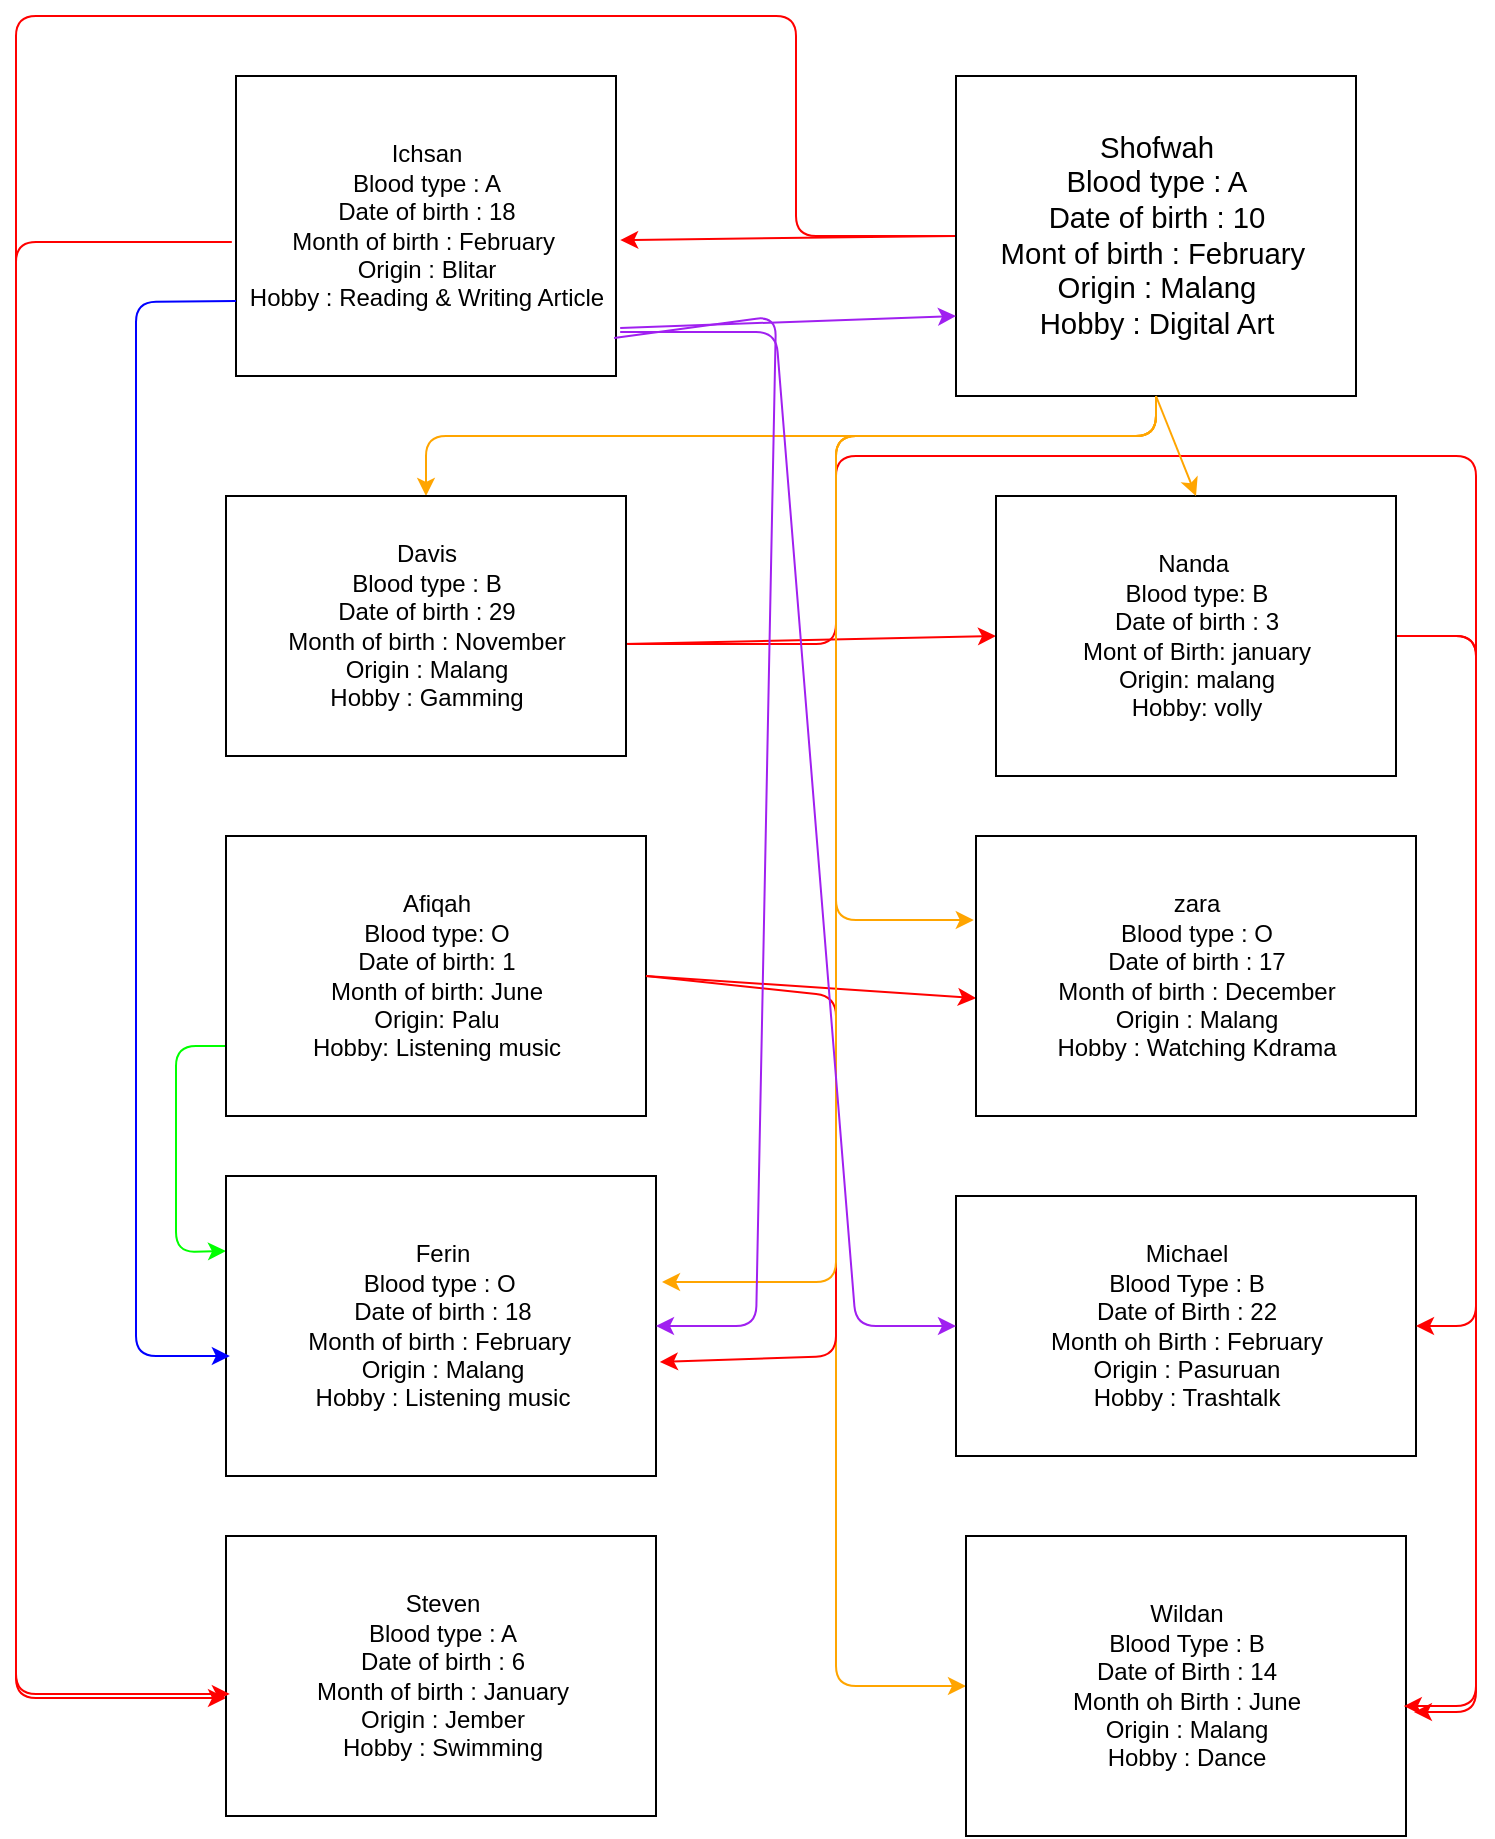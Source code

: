 <mxfile version="13.9.9" type="device"><diagram id="d0_2mcbo2v4_iW6abkWa" name="Page-1"><mxGraphModel dx="2374" dy="1231" grid="1" gridSize="10" guides="1" tooltips="1" connect="1" arrows="1" fold="1" page="1" pageScale="1" pageWidth="850" pageHeight="1100" math="0" shadow="0"><root><mxCell id="0"/><mxCell id="1" parent="0"/><mxCell id="ihWszpPuqQnWvmLyCC3w-1" value="" style="endArrow=classic;html=1;fillColor=#FF0000;strokeColor=#FFA500;exitX=0.5;exitY=1;exitDx=0;exitDy=0;entryX=0.5;entryY=0;entryDx=0;entryDy=0;" edge="1" parent="1" source="ihWszpPuqQnWvmLyCC3w-26" target="ihWszpPuqQnWvmLyCC3w-27"><mxGeometry width="50" height="50" relative="1" as="geometry"><mxPoint x="130" y="320" as="sourcePoint"/><mxPoint x="260" y="380" as="targetPoint"/><Array as="points"><mxPoint x="1080" y="250"/><mxPoint x="715" y="250"/></Array></mxGeometry></mxCell><mxCell id="ihWszpPuqQnWvmLyCC3w-2" value="" style="endArrow=classic;html=1;fillColor=#FF0000;strokeColor=#FF0000;exitX=-0.011;exitY=0.553;exitDx=0;exitDy=0;exitPerimeter=0;entryX=0;entryY=0.579;entryDx=0;entryDy=0;entryPerimeter=0;" edge="1" parent="1" source="ihWszpPuqQnWvmLyCC3w-6" target="ihWszpPuqQnWvmLyCC3w-15"><mxGeometry width="50" height="50" relative="1" as="geometry"><mxPoint x="240" y="220" as="sourcePoint"/><mxPoint x="370" y="280" as="targetPoint"/><Array as="points"><mxPoint x="510" y="153"/><mxPoint x="510" y="881"/></Array></mxGeometry></mxCell><mxCell id="ihWszpPuqQnWvmLyCC3w-3" value="" style="endArrow=classic;html=1;fillColor=#FF0000;strokeColor=#FFA500;entryX=0;entryY=0.5;entryDx=0;entryDy=0;exitX=0.5;exitY=1;exitDx=0;exitDy=0;" edge="1" parent="1" source="ihWszpPuqQnWvmLyCC3w-26" target="ihWszpPuqQnWvmLyCC3w-13"><mxGeometry width="50" height="50" relative="1" as="geometry"><mxPoint x="300" y="330" as="sourcePoint"/><mxPoint x="430" y="390" as="targetPoint"/><Array as="points"><mxPoint x="1080" y="250"/><mxPoint x="920" y="250"/><mxPoint x="920" y="875"/></Array></mxGeometry></mxCell><mxCell id="ihWszpPuqQnWvmLyCC3w-5" value="" style="endArrow=classic;html=1;fillColor=#FF0000;strokeColor=#00FF00;exitX=0;exitY=0.75;exitDx=0;exitDy=0;entryX=0;entryY=0.25;entryDx=0;entryDy=0;" edge="1" parent="1" source="ihWszpPuqQnWvmLyCC3w-12" target="ihWszpPuqQnWvmLyCC3w-30"><mxGeometry width="50" height="50" relative="1" as="geometry"><mxPoint x="250" y="370" as="sourcePoint"/><mxPoint x="170" y="510" as="targetPoint"/><Array as="points"><mxPoint x="590" y="555"/><mxPoint x="590" y="658"/></Array></mxGeometry></mxCell><mxCell id="ihWszpPuqQnWvmLyCC3w-6" value="&lt;div&gt;Ichsan&lt;/div&gt;&lt;div&gt;Blood type : A&lt;/div&gt;&lt;div&gt;Date of birth : 18&lt;/div&gt;&lt;div&gt;Month of birth : February&amp;nbsp;&lt;/div&gt;&lt;div&gt;Origin : Blitar&lt;/div&gt;&lt;div&gt;Hobby : Reading &amp;amp; Writing Article&lt;/div&gt;" style="html=1;dashed=0;whitespace=wrap;" vertex="1" parent="1"><mxGeometry x="620" y="70" width="190" height="150" as="geometry"/></mxCell><mxCell id="ihWszpPuqQnWvmLyCC3w-7" value="&lt;div&gt;&lt;font face=&quot;calibri, sans-serif&quot;&gt;&lt;span style=&quot;font-size: 14.667px&quot;&gt;Shofwah&lt;/span&gt;&lt;/font&gt;&lt;/div&gt;&lt;div&gt;&lt;font face=&quot;calibri, sans-serif&quot;&gt;&lt;span style=&quot;font-size: 14.667px&quot;&gt;Blood type : A&lt;/span&gt;&lt;/font&gt;&lt;/div&gt;&lt;div&gt;&lt;font face=&quot;calibri, sans-serif&quot;&gt;&lt;span style=&quot;font-size: 14.667px&quot;&gt;Date of birth : 10&lt;/span&gt;&lt;/font&gt;&lt;/div&gt;&lt;div&gt;&lt;font face=&quot;calibri, sans-serif&quot;&gt;&lt;span style=&quot;font-size: 14.667px&quot;&gt;Mont of birth : February&amp;nbsp;&lt;/span&gt;&lt;/font&gt;&lt;/div&gt;&lt;div&gt;&lt;font face=&quot;calibri, sans-serif&quot;&gt;&lt;span style=&quot;font-size: 14.667px&quot;&gt;Origin : Malang&lt;/span&gt;&lt;/font&gt;&lt;/div&gt;&lt;div&gt;&lt;font face=&quot;calibri, sans-serif&quot;&gt;&lt;span style=&quot;font-size: 14.667px&quot;&gt;Hobby : Digital Art&lt;/span&gt;&lt;/font&gt;&lt;/div&gt;" style="html=1;dashed=0;whitespace=wrap;" vertex="1" parent="1"><mxGeometry x="980" y="70" width="200" height="160" as="geometry"/></mxCell><mxCell id="ihWszpPuqQnWvmLyCC3w-8" value="&lt;div&gt;Davis&lt;/div&gt;&lt;div&gt;Blood type : B&lt;/div&gt;&lt;div&gt;Date of birth : 29&lt;/div&gt;&lt;div&gt;Month of birth : November&lt;/div&gt;&lt;div&gt;Origin : Malang&lt;/div&gt;&lt;div&gt;Hobby : Gamming&lt;/div&gt;" style="html=1;dashed=0;whitespace=wrap;" vertex="1" parent="1"><mxGeometry x="615" y="280" width="200" height="130" as="geometry"/></mxCell><mxCell id="ihWszpPuqQnWvmLyCC3w-9" value="&lt;div&gt;Ferin&lt;/div&gt;&lt;div&gt;Blood type : O&amp;nbsp;&lt;/div&gt;&lt;div&gt;Date of birth : 18&lt;/div&gt;&lt;div&gt;Month of birth : February&amp;nbsp;&lt;/div&gt;&lt;div&gt;Origin : Malang&lt;/div&gt;&lt;div&gt;Hobby : Listening music&lt;/div&gt;" style="html=1;dashed=0;whitespace=wrap;" vertex="1" parent="1"><mxGeometry x="615" y="620" width="215" height="150" as="geometry"/></mxCell><mxCell id="ihWszpPuqQnWvmLyCC3w-10" value="&lt;div&gt;Nanda&amp;nbsp;&lt;/div&gt;&lt;div&gt;Blood type: B&lt;/div&gt;&lt;div&gt;Date of birth : 3&lt;/div&gt;&lt;div&gt;Mont of Birth: january&lt;/div&gt;&lt;div&gt;Origin: malang&lt;/div&gt;&lt;div&gt;Hobby: volly&lt;/div&gt;" style="html=1;dashed=0;whitespace=wrap;" vertex="1" parent="1"><mxGeometry x="1000" y="280" width="200" height="140" as="geometry"/></mxCell><mxCell id="ihWszpPuqQnWvmLyCC3w-11" value="&lt;div&gt;zara&lt;/div&gt;&lt;div&gt;Blood type : O&lt;/div&gt;&lt;div&gt;Date of birth : 17&lt;/div&gt;&lt;div&gt;Month of birth : December&lt;/div&gt;&lt;div&gt;Origin : Malang&lt;/div&gt;&lt;div&gt;Hobby : Watching Kdrama&lt;/div&gt;" style="html=1;dashed=0;whitespace=wrap;" vertex="1" parent="1"><mxGeometry x="990" y="450" width="220" height="140" as="geometry"/></mxCell><mxCell id="ihWszpPuqQnWvmLyCC3w-12" value="&lt;div&gt;Afiqah&lt;/div&gt;&lt;div&gt;Blood type: O&lt;/div&gt;&lt;div&gt;Date of birth: 1&lt;/div&gt;&lt;div&gt;Month of birth: June&lt;/div&gt;&lt;div&gt;Origin: Palu&lt;/div&gt;&lt;div&gt;Hobby: Listening music&lt;/div&gt;" style="html=1;dashed=0;whitespace=wrap;" vertex="1" parent="1"><mxGeometry x="615" y="450" width="210" height="140" as="geometry"/></mxCell><mxCell id="ihWszpPuqQnWvmLyCC3w-13" value="&lt;div&gt;Wildan&lt;/div&gt;&lt;div&gt;Blood Type : B&lt;/div&gt;&lt;div&gt;Date of Birth : 14&lt;/div&gt;&lt;div&gt;Month oh Birth : June&lt;/div&gt;&lt;div&gt;Origin : Malang&lt;/div&gt;&lt;div&gt;Hobby : Dance&lt;/div&gt;" style="html=1;dashed=0;whitespace=wrap;" vertex="1" parent="1"><mxGeometry x="985" y="800" width="220" height="150" as="geometry"/></mxCell><mxCell id="ihWszpPuqQnWvmLyCC3w-14" value="&lt;div&gt;Michael&lt;/div&gt;&lt;div&gt;Blood Type : B&lt;/div&gt;&lt;div&gt;Date of Birth : 22&lt;/div&gt;&lt;div&gt;Month oh Birth : February&lt;/div&gt;&lt;div&gt;Origin : Pasuruan&lt;/div&gt;&lt;div&gt;Hobby : Trashtalk&lt;/div&gt;" style="html=1;dashed=0;whitespace=wrap;" vertex="1" parent="1"><mxGeometry x="980" y="630" width="230" height="130" as="geometry"/></mxCell><mxCell id="ihWszpPuqQnWvmLyCC3w-15" value="&lt;div&gt;Steven&lt;/div&gt;&lt;div&gt;Blood type : A&lt;/div&gt;&lt;div&gt;Date of birth : 6&lt;/div&gt;&lt;div&gt;Month of birth : January&lt;/div&gt;&lt;div&gt;Origin : Jember&lt;/div&gt;&lt;div&gt;Hobby : Swimming&lt;/div&gt;" style="html=1;dashed=0;whitespace=wrap;" vertex="1" parent="1"><mxGeometry x="615" y="800" width="215" height="140" as="geometry"/></mxCell><mxCell id="ihWszpPuqQnWvmLyCC3w-17" style="edgeStyle=orthogonalEdgeStyle;rounded=0;orthogonalLoop=1;jettySize=auto;html=1;exitX=0.5;exitY=1;exitDx=0;exitDy=0;strokeColor=#A020F0;fillColor=#FF0000;" edge="1" parent="1" source="ihWszpPuqQnWvmLyCC3w-7" target="ihWszpPuqQnWvmLyCC3w-7"><mxGeometry relative="1" as="geometry"/></mxCell><mxCell id="ihWszpPuqQnWvmLyCC3w-18" value="" style="endArrow=classic;html=1;fillColor=#FF0000;strokeColor=#FF0000;entryX=1.011;entryY=0.547;entryDx=0;entryDy=0;entryPerimeter=0;exitX=0;exitY=0.5;exitDx=0;exitDy=0;" edge="1" parent="1" source="ihWszpPuqQnWvmLyCC3w-7" target="ihWszpPuqQnWvmLyCC3w-6"><mxGeometry width="50" height="50" relative="1" as="geometry"><mxPoint x="250" y="230" as="sourcePoint"/><mxPoint x="380" y="290" as="targetPoint"/></mxGeometry></mxCell><mxCell id="ihWszpPuqQnWvmLyCC3w-19" value="" style="endArrow=classic;html=1;fillColor=#FF0000;strokeColor=#FF0000;entryX=0.009;entryY=0.564;entryDx=0;entryDy=0;entryPerimeter=0;" edge="1" parent="1" target="ihWszpPuqQnWvmLyCC3w-15"><mxGeometry width="50" height="50" relative="1" as="geometry"><mxPoint x="980" y="150" as="sourcePoint"/><mxPoint x="822.09" y="162.05" as="targetPoint"/><Array as="points"><mxPoint x="900" y="150"/><mxPoint x="900" y="40"/><mxPoint x="510" y="40"/><mxPoint x="510" y="879"/></Array></mxGeometry></mxCell><mxCell id="ihWszpPuqQnWvmLyCC3w-20" value="" style="endArrow=classic;html=1;fillColor=#FF0000;strokeColor=#FF0000;entryX=0;entryY=0.5;entryDx=0;entryDy=0;exitX=0.995;exitY=0.569;exitDx=0;exitDy=0;exitPerimeter=0;" edge="1" parent="1" source="ihWszpPuqQnWvmLyCC3w-8" target="ihWszpPuqQnWvmLyCC3w-10"><mxGeometry width="50" height="50" relative="1" as="geometry"><mxPoint x="990" y="160" as="sourcePoint"/><mxPoint x="822.09" y="162.05" as="targetPoint"/></mxGeometry></mxCell><mxCell id="ihWszpPuqQnWvmLyCC3w-21" value="" style="endArrow=classic;html=1;fillColor=#FF0000;strokeColor=#FF0000;entryX=0.995;entryY=0.567;entryDx=0;entryDy=0;entryPerimeter=0;exitX=1;exitY=0.5;exitDx=0;exitDy=0;" edge="1" parent="1" source="ihWszpPuqQnWvmLyCC3w-10" target="ihWszpPuqQnWvmLyCC3w-13"><mxGeometry width="50" height="50" relative="1" as="geometry"><mxPoint x="824" y="363.97" as="sourcePoint"/><mxPoint x="1010" y="360" as="targetPoint"/><Array as="points"><mxPoint x="1240" y="350"/><mxPoint x="1240" y="885"/></Array></mxGeometry></mxCell><mxCell id="ihWszpPuqQnWvmLyCC3w-22" value="" style="endArrow=classic;html=1;fillColor=#FF0000;strokeColor=#FF0000;entryX=1.018;entryY=0.587;entryDx=0;entryDy=0;exitX=1.005;exitY=0.569;exitDx=0;exitDy=0;exitPerimeter=0;entryPerimeter=0;" edge="1" parent="1" source="ihWszpPuqQnWvmLyCC3w-8" target="ihWszpPuqQnWvmLyCC3w-13"><mxGeometry width="50" height="50" relative="1" as="geometry"><mxPoint x="824" y="363.97" as="sourcePoint"/><mxPoint x="1010" y="360" as="targetPoint"/><Array as="points"><mxPoint x="920" y="354"/><mxPoint x="920" y="260"/><mxPoint x="1240" y="260"/><mxPoint x="1240" y="888"/></Array></mxGeometry></mxCell><mxCell id="ihWszpPuqQnWvmLyCC3w-23" value="" style="endArrow=classic;html=1;fillColor=#FF0000;strokeColor=#FF0000;entryX=1;entryY=0.5;entryDx=0;entryDy=0;exitX=1;exitY=0.5;exitDx=0;exitDy=0;" edge="1" parent="1" source="ihWszpPuqQnWvmLyCC3w-10" target="ihWszpPuqQnWvmLyCC3w-14"><mxGeometry width="50" height="50" relative="1" as="geometry"><mxPoint x="824" y="363.97" as="sourcePoint"/><mxPoint x="1010" y="360" as="targetPoint"/><Array as="points"><mxPoint x="1240" y="350"/><mxPoint x="1240" y="695"/></Array></mxGeometry></mxCell><mxCell id="ihWszpPuqQnWvmLyCC3w-24" value="" style="endArrow=classic;html=1;fillColor=#FF0000;strokeColor=#FF0000;entryX=0;entryY=0.579;entryDx=0;entryDy=0;entryPerimeter=0;exitX=1;exitY=0.5;exitDx=0;exitDy=0;" edge="1" parent="1" source="ihWszpPuqQnWvmLyCC3w-12" target="ihWszpPuqQnWvmLyCC3w-11"><mxGeometry width="50" height="50" relative="1" as="geometry"><mxPoint x="990" y="160" as="sourcePoint"/><mxPoint x="822.09" y="162.05" as="targetPoint"/></mxGeometry></mxCell><mxCell id="ihWszpPuqQnWvmLyCC3w-25" value="" style="endArrow=classic;html=1;fillColor=#FF0000;strokeColor=#FF0000;entryX=1.009;entryY=0.62;entryDx=0;entryDy=0;entryPerimeter=0;exitX=1;exitY=0.5;exitDx=0;exitDy=0;" edge="1" parent="1" source="ihWszpPuqQnWvmLyCC3w-12" target="ihWszpPuqQnWvmLyCC3w-9"><mxGeometry width="50" height="50" relative="1" as="geometry"><mxPoint x="840.04" y="541.06" as="sourcePoint"/><mxPoint x="1000" y="541.06" as="targetPoint"/><Array as="points"><mxPoint x="920" y="530"/><mxPoint x="920" y="710"/></Array></mxGeometry></mxCell><mxCell id="ihWszpPuqQnWvmLyCC3w-26" value="&lt;div&gt;&lt;font face=&quot;calibri, sans-serif&quot;&gt;&lt;span style=&quot;font-size: 14.667px&quot;&gt;Shofwah&lt;/span&gt;&lt;/font&gt;&lt;/div&gt;&lt;div&gt;&lt;font face=&quot;calibri, sans-serif&quot;&gt;&lt;span style=&quot;font-size: 14.667px&quot;&gt;Blood type : A&lt;/span&gt;&lt;/font&gt;&lt;/div&gt;&lt;div&gt;&lt;font face=&quot;calibri, sans-serif&quot;&gt;&lt;span style=&quot;font-size: 14.667px&quot;&gt;Date of birth : 10&lt;/span&gt;&lt;/font&gt;&lt;/div&gt;&lt;div&gt;&lt;font face=&quot;calibri, sans-serif&quot;&gt;&lt;span style=&quot;font-size: 14.667px&quot;&gt;Mont of birth : February&amp;nbsp;&lt;/span&gt;&lt;/font&gt;&lt;/div&gt;&lt;div&gt;&lt;font face=&quot;calibri, sans-serif&quot;&gt;&lt;span style=&quot;font-size: 14.667px&quot;&gt;Origin : Malang&lt;/span&gt;&lt;/font&gt;&lt;/div&gt;&lt;div&gt;&lt;font face=&quot;calibri, sans-serif&quot;&gt;&lt;span style=&quot;font-size: 14.667px&quot;&gt;Hobby : Digital Art&lt;/span&gt;&lt;/font&gt;&lt;/div&gt;" style="html=1;dashed=0;whitespace=wrap;" vertex="1" parent="1"><mxGeometry x="980" y="70" width="200" height="160" as="geometry"/></mxCell><mxCell id="ihWszpPuqQnWvmLyCC3w-27" value="&lt;div&gt;Davis&lt;/div&gt;&lt;div&gt;Blood type : B&lt;/div&gt;&lt;div&gt;Date of birth : 29&lt;/div&gt;&lt;div&gt;Month of birth : November&lt;/div&gt;&lt;div&gt;Origin : Malang&lt;/div&gt;&lt;div&gt;Hobby : Gamming&lt;/div&gt;" style="html=1;dashed=0;whitespace=wrap;" vertex="1" parent="1"><mxGeometry x="615" y="280" width="200" height="130" as="geometry"/></mxCell><mxCell id="ihWszpPuqQnWvmLyCC3w-28" value="&lt;div&gt;Nanda&amp;nbsp;&lt;/div&gt;&lt;div&gt;Blood type: B&lt;/div&gt;&lt;div&gt;Date of birth : 3&lt;/div&gt;&lt;div&gt;Mont of Birth: january&lt;/div&gt;&lt;div&gt;Origin: malang&lt;/div&gt;&lt;div&gt;Hobby: volly&lt;/div&gt;" style="html=1;dashed=0;whitespace=wrap;" vertex="1" parent="1"><mxGeometry x="1000" y="280" width="200" height="140" as="geometry"/></mxCell><mxCell id="ihWszpPuqQnWvmLyCC3w-29" value="&lt;div&gt;zara&lt;/div&gt;&lt;div&gt;Blood type : O&lt;/div&gt;&lt;div&gt;Date of birth : 17&lt;/div&gt;&lt;div&gt;Month of birth : December&lt;/div&gt;&lt;div&gt;Origin : Malang&lt;/div&gt;&lt;div&gt;Hobby : Watching Kdrama&lt;/div&gt;" style="html=1;dashed=0;whitespace=wrap;" vertex="1" parent="1"><mxGeometry x="990" y="450" width="220" height="140" as="geometry"/></mxCell><mxCell id="ihWszpPuqQnWvmLyCC3w-30" value="&lt;div&gt;Ferin&lt;/div&gt;&lt;div&gt;Blood type : O&amp;nbsp;&lt;/div&gt;&lt;div&gt;Date of birth : 18&lt;/div&gt;&lt;div&gt;Month of birth : February&amp;nbsp;&lt;/div&gt;&lt;div&gt;Origin : Malang&lt;/div&gt;&lt;div&gt;Hobby : Listening music&lt;/div&gt;" style="html=1;dashed=0;whitespace=wrap;" vertex="1" parent="1"><mxGeometry x="615" y="620" width="215" height="150" as="geometry"/></mxCell><mxCell id="ihWszpPuqQnWvmLyCC3w-32" value="" style="endArrow=classic;html=1;fillColor=#FF0000;strokeColor=#FFA500;entryX=0.5;entryY=0;entryDx=0;entryDy=0;exitX=0.5;exitY=1;exitDx=0;exitDy=0;" edge="1" parent="1" source="ihWszpPuqQnWvmLyCC3w-26" target="ihWszpPuqQnWvmLyCC3w-28"><mxGeometry width="50" height="50" relative="1" as="geometry"><mxPoint x="220" y="110" as="sourcePoint"/><mxPoint x="350" y="170" as="targetPoint"/></mxGeometry></mxCell><mxCell id="ihWszpPuqQnWvmLyCC3w-33" value="" style="endArrow=classic;html=1;fillColor=#FF0000;strokeColor=#FFA500;exitX=0.5;exitY=1;exitDx=0;exitDy=0;entryX=-0.005;entryY=0.3;entryDx=0;entryDy=0;entryPerimeter=0;" edge="1" parent="1" source="ihWszpPuqQnWvmLyCC3w-26" target="ihWszpPuqQnWvmLyCC3w-29"><mxGeometry width="50" height="50" relative="1" as="geometry"><mxPoint x="230" y="120" as="sourcePoint"/><mxPoint x="360" y="180" as="targetPoint"/><Array as="points"><mxPoint x="1080" y="250"/><mxPoint x="920" y="250"/><mxPoint x="920" y="492"/></Array></mxGeometry></mxCell><mxCell id="ihWszpPuqQnWvmLyCC3w-34" value="" style="endArrow=classic;html=1;fillColor=#FF0000;strokeColor=#FFA500;entryX=1.014;entryY=0.353;entryDx=0;entryDy=0;entryPerimeter=0;exitX=0.5;exitY=1;exitDx=0;exitDy=0;" edge="1" parent="1" source="ihWszpPuqQnWvmLyCC3w-26" target="ihWszpPuqQnWvmLyCC3w-30"><mxGeometry width="50" height="50" relative="1" as="geometry"><mxPoint x="220" y="110" as="sourcePoint"/><mxPoint x="350" y="170" as="targetPoint"/><Array as="points"><mxPoint x="1080" y="250"/><mxPoint x="920" y="250"/><mxPoint x="920" y="673"/></Array></mxGeometry></mxCell><mxCell id="ihWszpPuqQnWvmLyCC3w-35" value="" style="endArrow=classic;html=1;fillColor=#FF0000;strokeColor=#A020F0;entryX=1;entryY=0.5;entryDx=0;entryDy=0;exitX=0.995;exitY=0.873;exitDx=0;exitDy=0;exitPerimeter=0;" edge="1" parent="1" source="ihWszpPuqQnWvmLyCC3w-6" target="ihWszpPuqQnWvmLyCC3w-30"><mxGeometry width="50" height="50" relative="1" as="geometry"><mxPoint x="260" y="380" as="sourcePoint"/><mxPoint x="180" y="520" as="targetPoint"/><Array as="points"><mxPoint x="890" y="190"/><mxPoint x="880" y="695"/></Array></mxGeometry></mxCell><mxCell id="ihWszpPuqQnWvmLyCC3w-36" value="" style="endArrow=classic;html=1;fillColor=#FF0000;strokeColor=#A020F0;entryX=0;entryY=0.5;entryDx=0;entryDy=0;exitX=1.011;exitY=0.853;exitDx=0;exitDy=0;exitPerimeter=0;" edge="1" parent="1" source="ihWszpPuqQnWvmLyCC3w-6" target="ihWszpPuqQnWvmLyCC3w-14"><mxGeometry width="50" height="50" relative="1" as="geometry"><mxPoint x="270" y="390" as="sourcePoint"/><mxPoint x="190" y="530" as="targetPoint"/><Array as="points"><mxPoint x="890" y="198"/><mxPoint x="930" y="695"/></Array></mxGeometry></mxCell><mxCell id="ihWszpPuqQnWvmLyCC3w-37" value="" style="endArrow=classic;html=1;fillColor=#FF0000;strokeColor=#A020F0;exitX=1.011;exitY=0.84;exitDx=0;exitDy=0;entryX=0;entryY=0.75;entryDx=0;entryDy=0;exitPerimeter=0;" edge="1" parent="1" source="ihWszpPuqQnWvmLyCC3w-6" target="ihWszpPuqQnWvmLyCC3w-26"><mxGeometry width="50" height="50" relative="1" as="geometry"><mxPoint x="280" y="400" as="sourcePoint"/><mxPoint x="200" y="540" as="targetPoint"/></mxGeometry></mxCell><mxCell id="ihWszpPuqQnWvmLyCC3w-38" value="" style="endArrow=classic;html=1;fillColor=#FF0000;strokeColor=#0000FF;entryX=0.009;entryY=0.6;entryDx=0;entryDy=0;entryPerimeter=0;exitX=0;exitY=0.75;exitDx=0;exitDy=0;" edge="1" parent="1" source="ihWszpPuqQnWvmLyCC3w-6" target="ihWszpPuqQnWvmLyCC3w-30"><mxGeometry width="50" height="50" relative="1" as="geometry"><mxPoint x="440" y="640" as="sourcePoint"/><mxPoint x="570" y="700" as="targetPoint"/><Array as="points"><mxPoint x="570" y="183"/><mxPoint x="570" y="710"/></Array></mxGeometry></mxCell></root></mxGraphModel></diagram></mxfile>
